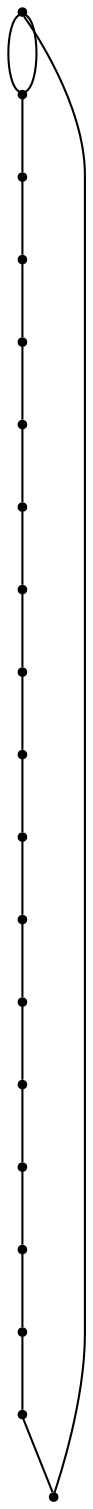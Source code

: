 graph {
  node [shape=point,comment="{\"directed\":false,\"doi\":\"10.1007/978-3-031-49275-4_10\",\"figure\":\"4 (1)\"}"]

  v0 [pos="1379.4419221733333,751.9475403574745"]
  v1 [pos="1330.754941455592,732.6780695981217"]
  v2 [pos="1282.0679607378506,663.5137317447213"]
  v3 [pos="1233.3809800201093,626.2374499613244"]
  v4 [pos="1184.698196137936,650.157657004141"]
  v5 [pos="1136.0112154201947,848.24930181752"]
  v6 [pos="1087.3242347024534,682.1623963905716"]
  v7 [pos="1038.6414667173844,819.5752988263355"]
  v8 [pos="989.9545495880609,853.3292546600478"]
  v9 [pos="941.2676324587374,784.4691200686565"]
  v10 [pos="892.5807153294136,776.3179478800204"]
  v11 [pos="843.8979314472404,752.8957751179043"]
  v12 [pos="795.2110143179168,689.2666458040122"]
  v13 [pos="746.5240971885933,696.989634732708"]
  v14 [pos="697.8371800592695,704.1157106030226"]
  v15 [pos="649.1502629299458,759.8905902056933"]
  v16 [pos="600.4633458006222,670.2940816251646"]
  v17 [pos="551.7764286712986,707.757946941782"]
  v18 [pos="503.08951154197507,1216.5327520534586"]

  v0 -- v18 [id="-1",pos="1379.4419221733333,751.9475403574745 1379.4321931454256,546.1677049505031 1379.4321931454256,546.1677049505031 1379.4321931454256,546.1677049505031 503.08847823018743,546.1677049505031 503.08847823018743,546.1677049505031 503.08847823018743,546.1677049505031 503.08951154197507,1216.5327520534586 503.08951154197507,1216.5327520534586 503.08951154197507,1216.5327520534586"]
  v0 -- v18 [id="-2",pos="1379.4419221733333,751.9475403574745 1379.4321931454256,1276.312508296569 1379.4321931454256,1276.312508296569 1379.4321931454256,1276.312508296569 503.08847823018743,1276.312508296569 503.08847823018743,1276.312508296569 503.08847823018743,1276.312508296569 503.08951154197507,1216.5327520534586 503.08951154197507,1216.5327520534586 503.08951154197507,1216.5327520534586"]
  v1 -- v0 [id="-3",pos="1330.754941455592,732.6780695981217 1379.4419221733333,751.9475403574745 1379.4419221733333,751.9475403574745 1379.4419221733333,751.9475403574745"]
  v2 -- v1 [id="-4",pos="1282.0679607378506,663.5137317447213 1330.754941455592,732.6780695981217 1330.754941455592,732.6780695981217 1330.754941455592,732.6780695981217"]
  v3 -- v2 [id="-5",pos="1233.3809800201093,626.2374499613244 1282.0679607378506,663.5137317447213 1282.0679607378506,663.5137317447213 1282.0679607378506,663.5137317447213"]
  v4 -- v3 [id="-6",pos="1184.698196137936,650.157657004141 1233.3809800201093,626.2374499613244 1233.3809800201093,626.2374499613244 1233.3809800201093,626.2374499613244"]
  v18 -- v17 [id="-7",pos="503.08951154197507,1216.5327520534586 551.7764286712986,707.757946941782 551.7764286712986,707.757946941782 551.7764286712986,707.757946941782"]
  v5 -- v4 [id="-8",pos="1136.0112154201947,848.24930181752 1184.698196137936,650.157657004141 1184.698196137936,650.157657004141 1184.698196137936,650.157657004141"]
  v6 -- v5 [id="-11",pos="1087.3242347024534,682.1623963905716 1136.0112154201947,848.24930181752 1136.0112154201947,848.24930181752 1136.0112154201947,848.24930181752"]
  v7 -- v6 [id="-12",pos="1038.6414667173844,819.5752988263355 1087.3242347024534,682.1623963905716 1087.3242347024534,682.1623963905716 1087.3242347024534,682.1623963905716"]
  v8 -- v7 [id="-13",pos="989.9545495880609,853.3292546600478 1038.6414667173844,819.5752988263355 1038.6414667173844,819.5752988263355 1038.6414667173844,819.5752988263355"]
  v17 -- v16 [id="-14",pos="551.7764286712986,707.757946941782 600.4633458006222,670.2940816251646 600.4633458006222,670.2940816251646 600.4633458006222,670.2940816251646"]
  v9 -- v8 [id="-15",pos="941.2676324587374,784.4691200686565 989.9545495880609,853.3292546600478 989.9545495880609,853.3292546600478 989.9545495880609,853.3292546600478"]
  v16 -- v15 [id="-16",pos="600.4633458006222,670.2940816251646 649.1502629299458,759.8905902056933 649.1502629299458,759.8905902056933 649.1502629299458,759.8905902056933"]
  v10 -- v9 [id="-17",pos="892.5807153294136,776.3179478800204 941.2676324587374,784.4691200686565 941.2676324587374,784.4691200686565 941.2676324587374,784.4691200686565"]
  v15 -- v14 [id="-18",pos="649.1502629299458,759.8905902056933 697.8371800592695,704.1157106030226 697.8371800592695,704.1157106030226 697.8371800592695,704.1157106030226"]
  v11 -- v10 [id="-19",pos="843.8979314472404,752.8957751179043 892.5807153294136,776.3179478800204 892.5807153294136,776.3179478800204 892.5807153294136,776.3179478800204"]
  v14 -- v13 [id="-20",pos="697.8371800592695,704.1157106030226 746.5240971885933,696.989634732708 746.5240971885933,696.989634732708 746.5240971885933,696.989634732708"]
  v12 -- v11 [id="-21",pos="795.2110143179168,689.2666458040122 843.8979314472404,752.8957751179043 843.8979314472404,752.8957751179043 843.8979314472404,752.8957751179043"]
  v13 -- v12 [id="-22",pos="746.5240971885933,696.989634732708 795.2110143179168,689.2666458040122 795.2110143179168,689.2666458040122 795.2110143179168,689.2666458040122"]
}